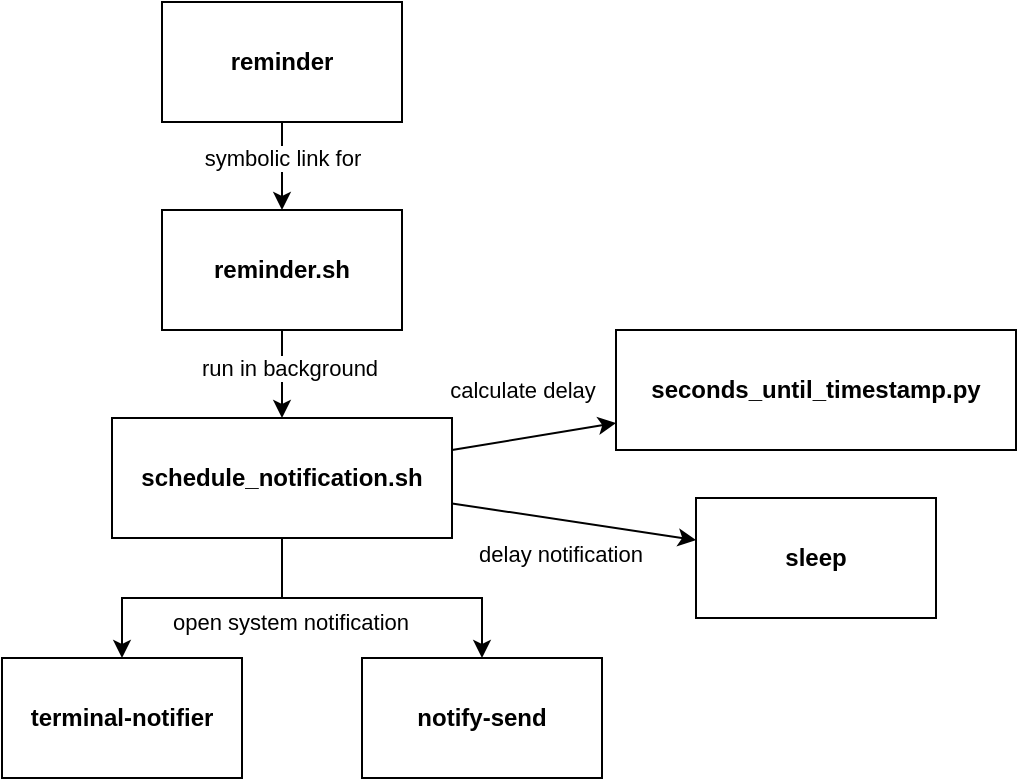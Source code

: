 <mxfile version="21.6.1" type="device">
  <diagram name="Page-1" id="JSyKyJbekfHAQULoK3bA">
    <mxGraphModel dx="954" dy="1843" grid="1" gridSize="10" guides="1" tooltips="1" connect="1" arrows="1" fold="1" page="1" pageScale="1" pageWidth="827" pageHeight="1169" math="0" shadow="0">
      <root>
        <mxCell id="0" />
        <mxCell id="1" parent="0" />
        <mxCell id="3XZytYpG3G0_ke7aty9F-10" style="edgeStyle=orthogonalEdgeStyle;rounded=0;orthogonalLoop=1;jettySize=auto;html=1;" parent="1" source="3XZytYpG3G0_ke7aty9F-5" target="3XZytYpG3G0_ke7aty9F-9" edge="1">
          <mxGeometry relative="1" as="geometry" />
        </mxCell>
        <mxCell id="3XZytYpG3G0_ke7aty9F-11" value="&amp;nbsp;run in background" style="edgeLabel;html=1;align=center;verticalAlign=middle;resizable=0;points=[];" parent="3XZytYpG3G0_ke7aty9F-10" vertex="1" connectable="0">
          <mxGeometry x="-0.15" y="2" relative="1" as="geometry">
            <mxPoint as="offset" />
          </mxGeometry>
        </mxCell>
        <mxCell id="3XZytYpG3G0_ke7aty9F-5" value="reminder.sh" style="rounded=0;whiteSpace=wrap;html=1;fontStyle=1" parent="1" vertex="1">
          <mxGeometry x="400" y="102" width="120" height="60" as="geometry" />
        </mxCell>
        <mxCell id="3XZytYpG3G0_ke7aty9F-7" style="edgeStyle=orthogonalEdgeStyle;rounded=0;orthogonalLoop=1;jettySize=auto;html=1;" parent="1" source="3XZytYpG3G0_ke7aty9F-6" target="3XZytYpG3G0_ke7aty9F-5" edge="1">
          <mxGeometry relative="1" as="geometry" />
        </mxCell>
        <mxCell id="3XZytYpG3G0_ke7aty9F-8" value="symbolic link&amp;nbsp;for" style="edgeLabel;html=1;align=center;verticalAlign=middle;resizable=0;points=[];" parent="3XZytYpG3G0_ke7aty9F-7" vertex="1" connectable="0">
          <mxGeometry x="-0.273" y="2" relative="1" as="geometry">
            <mxPoint x="-2" y="2" as="offset" />
          </mxGeometry>
        </mxCell>
        <mxCell id="3XZytYpG3G0_ke7aty9F-6" value="reminder" style="rounded=0;whiteSpace=wrap;html=1;fontStyle=1" parent="1" vertex="1">
          <mxGeometry x="400" y="-2" width="120" height="60" as="geometry" />
        </mxCell>
        <mxCell id="3XZytYpG3G0_ke7aty9F-18" style="edgeStyle=orthogonalEdgeStyle;rounded=0;orthogonalLoop=1;jettySize=auto;html=1;" parent="1" source="3XZytYpG3G0_ke7aty9F-9" target="3XZytYpG3G0_ke7aty9F-16" edge="1">
          <mxGeometry relative="1" as="geometry" />
        </mxCell>
        <mxCell id="3XZytYpG3G0_ke7aty9F-19" style="edgeStyle=orthogonalEdgeStyle;rounded=0;orthogonalLoop=1;jettySize=auto;html=1;" parent="1" source="3XZytYpG3G0_ke7aty9F-9" target="3XZytYpG3G0_ke7aty9F-17" edge="1">
          <mxGeometry relative="1" as="geometry" />
        </mxCell>
        <mxCell id="3XZytYpG3G0_ke7aty9F-20" value="open system notification" style="edgeLabel;html=1;align=center;verticalAlign=middle;resizable=0;points=[];" parent="3XZytYpG3G0_ke7aty9F-19" vertex="1" connectable="0">
          <mxGeometry x="-0.417" y="2" relative="1" as="geometry">
            <mxPoint x="-13" y="14" as="offset" />
          </mxGeometry>
        </mxCell>
        <mxCell id="3XZytYpG3G0_ke7aty9F-27" style="rounded=0;orthogonalLoop=1;jettySize=auto;html=1;" parent="1" source="3XZytYpG3G0_ke7aty9F-9" target="3XZytYpG3G0_ke7aty9F-25" edge="1">
          <mxGeometry relative="1" as="geometry" />
        </mxCell>
        <mxCell id="3XZytYpG3G0_ke7aty9F-29" value="calculate delay" style="edgeLabel;html=1;align=center;verticalAlign=middle;resizable=0;points=[];" parent="3XZytYpG3G0_ke7aty9F-27" vertex="1" connectable="0">
          <mxGeometry x="-0.229" y="4" relative="1" as="geometry">
            <mxPoint x="4" y="-21" as="offset" />
          </mxGeometry>
        </mxCell>
        <mxCell id="3XZytYpG3G0_ke7aty9F-28" style="rounded=0;orthogonalLoop=1;jettySize=auto;html=1;" parent="1" source="3XZytYpG3G0_ke7aty9F-9" target="3XZytYpG3G0_ke7aty9F-26" edge="1">
          <mxGeometry relative="1" as="geometry" />
        </mxCell>
        <mxCell id="3XZytYpG3G0_ke7aty9F-30" value="delay notification" style="edgeLabel;html=1;align=center;verticalAlign=middle;resizable=0;points=[];" parent="3XZytYpG3G0_ke7aty9F-28" vertex="1" connectable="0">
          <mxGeometry x="-0.123" relative="1" as="geometry">
            <mxPoint y="17" as="offset" />
          </mxGeometry>
        </mxCell>
        <mxCell id="3XZytYpG3G0_ke7aty9F-9" value="schedule_notification.sh" style="rounded=0;whiteSpace=wrap;html=1;fontStyle=1" parent="1" vertex="1">
          <mxGeometry x="375" y="206" width="170" height="60" as="geometry" />
        </mxCell>
        <mxCell id="3XZytYpG3G0_ke7aty9F-16" value="terminal-notifier" style="rounded=0;whiteSpace=wrap;html=1;fontStyle=1" parent="1" vertex="1">
          <mxGeometry x="320" y="326" width="120" height="60" as="geometry" />
        </mxCell>
        <mxCell id="3XZytYpG3G0_ke7aty9F-17" value="notify-send" style="rounded=0;whiteSpace=wrap;html=1;fontStyle=1" parent="1" vertex="1">
          <mxGeometry x="500" y="326" width="120" height="60" as="geometry" />
        </mxCell>
        <mxCell id="3XZytYpG3G0_ke7aty9F-25" value="seconds_until_timestamp.py" style="rounded=0;whiteSpace=wrap;html=1;fontStyle=1" parent="1" vertex="1">
          <mxGeometry x="627" y="162" width="200" height="60" as="geometry" />
        </mxCell>
        <mxCell id="3XZytYpG3G0_ke7aty9F-26" value="sleep" style="rounded=0;whiteSpace=wrap;html=1;fontStyle=1" parent="1" vertex="1">
          <mxGeometry x="667" y="246" width="120" height="60" as="geometry" />
        </mxCell>
      </root>
    </mxGraphModel>
  </diagram>
</mxfile>

